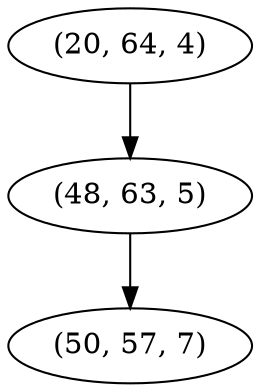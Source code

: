digraph tree {
    "(20, 64, 4)";
    "(48, 63, 5)";
    "(50, 57, 7)";
    "(20, 64, 4)" -> "(48, 63, 5)";
    "(48, 63, 5)" -> "(50, 57, 7)";
}
